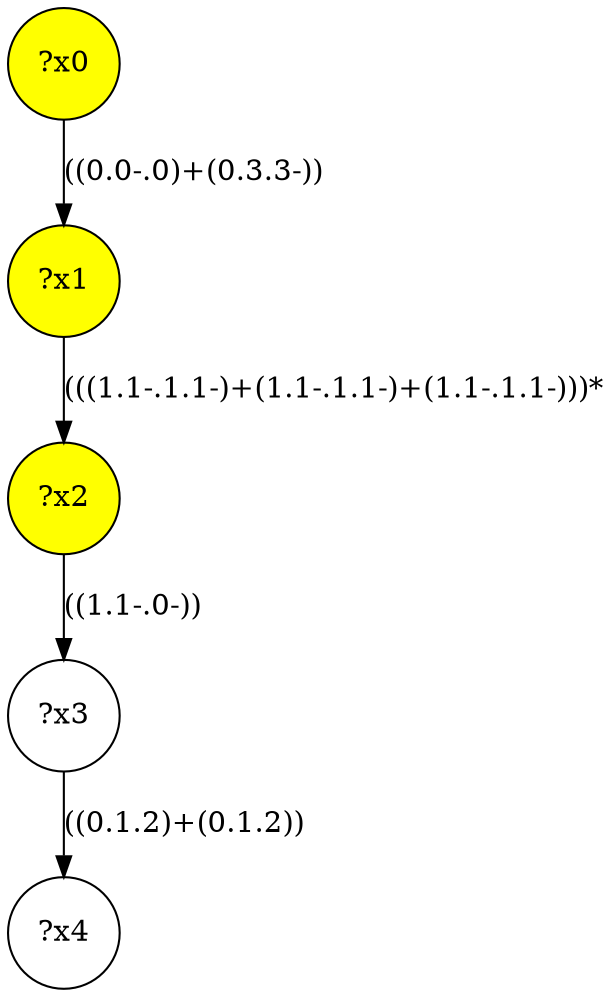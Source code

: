 digraph g {
	x1 [fillcolor="yellow", style="filled," shape=circle, label="?x1"];
	x2 [fillcolor="yellow", style="filled," shape=circle, label="?x2"];
	x0 [fillcolor="yellow", style="filled," shape=circle, label="?x0"];
	x0 -> x1 [label="((0.0-.0)+(0.3.3-))"];
	x1 -> x2 [label="(((1.1-.1.1-)+(1.1-.1.1-)+(1.1-.1.1-)))*"];
	x3 [shape=circle, label="?x3"];
	x2 -> x3 [label="((1.1-.0-))"];
	x4 [shape=circle, label="?x4"];
	x3 -> x4 [label="((0.1.2)+(0.1.2))"];
}
